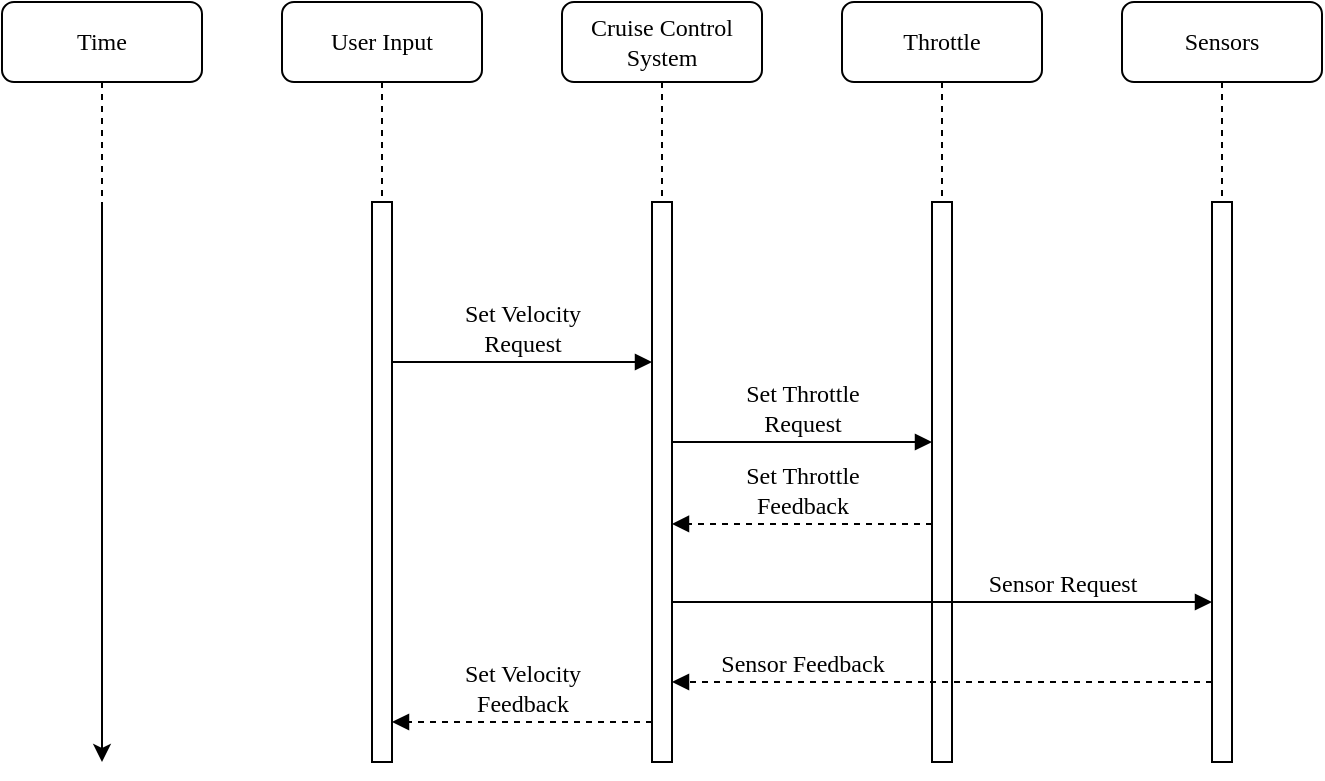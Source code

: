 <mxfile version="12.7.9" type="device"><diagram name="Page-1" id="13e1069c-82ec-6db2-03f1-153e76fe0fe0"><mxGraphModel dx="1002" dy="666" grid="1" gridSize="10" guides="1" tooltips="1" connect="1" arrows="1" fold="1" page="1" pageScale="1" pageWidth="1100" pageHeight="850" background="#ffffff" math="0" shadow="0"><root><mxCell id="0"/><mxCell id="1" parent="0"/><mxCell id="7baba1c4bc27f4b0-2" value="Cruise Control&lt;br&gt;System" style="shape=umlLifeline;perimeter=lifelinePerimeter;whiteSpace=wrap;html=1;container=1;collapsible=0;recursiveResize=0;outlineConnect=0;rounded=1;shadow=0;comic=0;labelBackgroundColor=none;strokeWidth=1;fontFamily=Verdana;fontSize=12;align=center;" parent="1" vertex="1"><mxGeometry x="320" y="80" width="100" height="380" as="geometry"/></mxCell><mxCell id="7baba1c4bc27f4b0-10" value="" style="html=1;points=[];perimeter=orthogonalPerimeter;rounded=0;shadow=0;comic=0;labelBackgroundColor=none;strokeWidth=1;fontFamily=Verdana;fontSize=12;align=center;" parent="7baba1c4bc27f4b0-2" vertex="1"><mxGeometry x="45" y="100" width="10" height="280" as="geometry"/></mxCell><mxCell id="7baba1c4bc27f4b0-3" value="Throttle" style="shape=umlLifeline;perimeter=lifelinePerimeter;whiteSpace=wrap;html=1;container=1;collapsible=0;recursiveResize=0;outlineConnect=0;rounded=1;shadow=0;comic=0;labelBackgroundColor=none;strokeWidth=1;fontFamily=Verdana;fontSize=12;align=center;" parent="1" vertex="1"><mxGeometry x="460" y="80" width="100" height="380" as="geometry"/></mxCell><mxCell id="7baba1c4bc27f4b0-13" value="" style="html=1;points=[];perimeter=orthogonalPerimeter;rounded=0;shadow=0;comic=0;labelBackgroundColor=none;strokeWidth=1;fontFamily=Verdana;fontSize=12;align=center;" parent="7baba1c4bc27f4b0-3" vertex="1"><mxGeometry x="45" y="100" width="10" height="280" as="geometry"/></mxCell><mxCell id="7baba1c4bc27f4b0-4" value="Sensors" style="shape=umlLifeline;perimeter=lifelinePerimeter;whiteSpace=wrap;html=1;container=1;collapsible=0;recursiveResize=0;outlineConnect=0;rounded=1;shadow=0;comic=0;labelBackgroundColor=none;strokeWidth=1;fontFamily=Verdana;fontSize=12;align=center;" parent="1" vertex="1"><mxGeometry x="600" y="80" width="100" height="380" as="geometry"/></mxCell><mxCell id="7baba1c4bc27f4b0-16" value="" style="html=1;points=[];perimeter=orthogonalPerimeter;rounded=0;shadow=0;comic=0;labelBackgroundColor=none;strokeWidth=1;fontFamily=Verdana;fontSize=12;align=center;" parent="7baba1c4bc27f4b0-4" vertex="1"><mxGeometry x="45" y="100" width="10" height="280" as="geometry"/></mxCell><mxCell id="7baba1c4bc27f4b0-8" value="User Input" style="shape=umlLifeline;perimeter=lifelinePerimeter;whiteSpace=wrap;html=1;container=1;collapsible=0;recursiveResize=0;outlineConnect=0;rounded=1;shadow=0;comic=0;labelBackgroundColor=none;strokeWidth=1;fontFamily=Verdana;fontSize=12;align=center;fillColor=#ffffff;" parent="1" vertex="1"><mxGeometry x="180" y="80" width="100" height="380" as="geometry"/></mxCell><mxCell id="7baba1c4bc27f4b0-9" value="" style="html=1;points=[];perimeter=orthogonalPerimeter;rounded=0;shadow=0;comic=0;labelBackgroundColor=none;strokeWidth=1;fontFamily=Verdana;fontSize=12;align=center;" parent="7baba1c4bc27f4b0-8" vertex="1"><mxGeometry x="45" y="100" width="10" height="280" as="geometry"/></mxCell><mxCell id="7baba1c4bc27f4b0-23" value="Set Throttle&lt;br&gt;Request" style="html=1;verticalAlign=bottom;endArrow=block;labelBackgroundColor=none;fontFamily=Verdana;fontSize=12;" parent="1" source="7baba1c4bc27f4b0-10" target="7baba1c4bc27f4b0-13" edge="1"><mxGeometry relative="1" as="geometry"><mxPoint x="590" y="420" as="sourcePoint"/><mxPoint x="640" y="440" as="targetPoint"/><Array as="points"><mxPoint x="410" y="300"/></Array></mxGeometry></mxCell><mxCell id="2K_HRzwcylgmlbLuzTPP-2" value="Time" style="shape=umlLifeline;perimeter=lifelinePerimeter;whiteSpace=wrap;html=1;container=1;collapsible=0;recursiveResize=0;outlineConnect=0;rounded=1;shadow=0;comic=0;labelBackgroundColor=none;strokeWidth=1;fontFamily=Verdana;fontSize=12;align=center;fillColor=#ffffff;" parent="1" vertex="1"><mxGeometry x="40" y="80" width="100" height="370" as="geometry"/></mxCell><mxCell id="2K_HRzwcylgmlbLuzTPP-7" value="" style="endArrow=classic;html=1;" parent="2K_HRzwcylgmlbLuzTPP-2" edge="1"><mxGeometry width="50" height="50" relative="1" as="geometry"><mxPoint x="50" y="100" as="sourcePoint"/><mxPoint x="50" y="380" as="targetPoint"/></mxGeometry></mxCell><mxCell id="2K_HRzwcylgmlbLuzTPP-9" value="Set Velocity &lt;br&gt;Request" style="html=1;verticalAlign=bottom;endArrow=block;labelBackgroundColor=none;fontFamily=Verdana;fontSize=12;edgeStyle=elbowEdgeStyle;elbow=vertical;" parent="1" source="7baba1c4bc27f4b0-9" target="7baba1c4bc27f4b0-10" edge="1"><mxGeometry relative="1" as="geometry"><mxPoint x="240" y="260" as="sourcePoint"/><mxPoint x="360" y="260" as="targetPoint"/><Array as="points"><mxPoint x="330" y="260"/><mxPoint x="310" y="360"/></Array></mxGeometry></mxCell><mxCell id="2K_HRzwcylgmlbLuzTPP-11" value="Set Throttle&lt;br&gt;Feedback" style="html=1;verticalAlign=bottom;endArrow=block;labelBackgroundColor=none;fontFamily=Verdana;fontSize=12;dashed=1;" parent="1" source="7baba1c4bc27f4b0-13" target="7baba1c4bc27f4b0-10" edge="1"><mxGeometry relative="1" as="geometry"><mxPoint x="511" y="340.0" as="sourcePoint"/><mxPoint x="380" y="340.96" as="targetPoint"/><Array as="points"><mxPoint x="415" y="340.96"/></Array></mxGeometry></mxCell><mxCell id="2K_HRzwcylgmlbLuzTPP-12" value="Sensor Request" style="html=1;verticalAlign=bottom;endArrow=block;labelBackgroundColor=none;fontFamily=Verdana;fontSize=12;edgeStyle=elbowEdgeStyle;elbow=vertical;" parent="1" edge="1"><mxGeometry x="0.444" relative="1" as="geometry"><mxPoint x="375" y="380" as="sourcePoint"/><mxPoint x="645" y="380" as="targetPoint"/><mxPoint as="offset"/></mxGeometry></mxCell><mxCell id="2K_HRzwcylgmlbLuzTPP-13" value="Sensor&amp;nbsp;Feedback" style="html=1;verticalAlign=bottom;endArrow=block;labelBackgroundColor=none;fontFamily=Verdana;fontSize=12;edgeStyle=elbowEdgeStyle;elbow=vertical;dashed=1;" parent="1" edge="1"><mxGeometry x="0.518" relative="1" as="geometry"><mxPoint x="645" y="420" as="sourcePoint"/><mxPoint x="375" y="420" as="targetPoint"/><mxPoint as="offset"/></mxGeometry></mxCell><mxCell id="2K_HRzwcylgmlbLuzTPP-15" value="Set Velocity &lt;br&gt;Feedback" style="html=1;verticalAlign=bottom;endArrow=block;labelBackgroundColor=none;fontFamily=Verdana;fontSize=12;edgeStyle=elbowEdgeStyle;elbow=vertical;dashed=1;" parent="1" edge="1"><mxGeometry relative="1" as="geometry"><mxPoint x="365" y="440" as="sourcePoint"/><mxPoint x="235" y="440" as="targetPoint"/><Array as="points"><mxPoint x="300" y="440"/><mxPoint x="335" y="440"/></Array></mxGeometry></mxCell></root></mxGraphModel></diagram></mxfile>